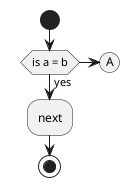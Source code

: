 {
  "sha1": "o2ylvf9ursukrh49b1y29boet8vkgaj",
  "insertion": {
    "when": "2024-06-04T17:28:39.317Z",
    "url": "http://forum.plantuml.net/7360/drawing-single-detach-circle-after-symbol-level-with-desicion",
    "user": "plantuml@gmail.com"
  }
}
@startuml
start
if (is a = b) then (yes)
  :next;
 else
  (A)
  detach
endif
 
stop
@enduml
